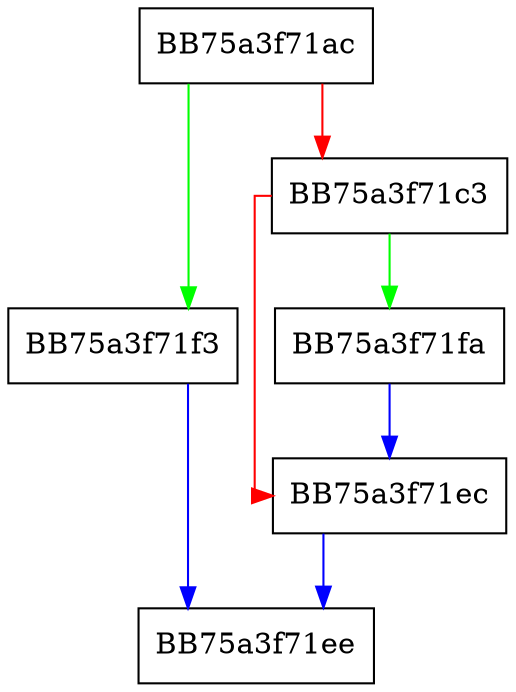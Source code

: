 digraph TryUsing {
  node [shape="box"];
  graph [splines=ortho];
  BB75a3f71ac -> BB75a3f71f3 [color="green"];
  BB75a3f71ac -> BB75a3f71c3 [color="red"];
  BB75a3f71c3 -> BB75a3f71fa [color="green"];
  BB75a3f71c3 -> BB75a3f71ec [color="red"];
  BB75a3f71ec -> BB75a3f71ee [color="blue"];
  BB75a3f71f3 -> BB75a3f71ee [color="blue"];
  BB75a3f71fa -> BB75a3f71ec [color="blue"];
}